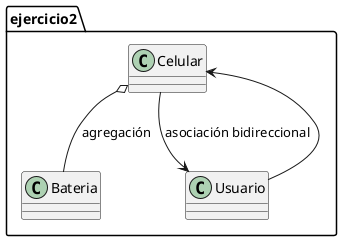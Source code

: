 @startuml
package ejercicio2 {
 class Celular
 class Bateria
 class Usuario
 Celular o-- Bateria : agregación
 Celular --> Usuario : asociación bidireccional
 Usuario --> Celular
}
@enduml
